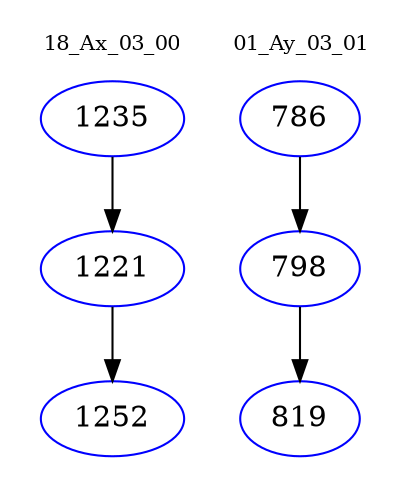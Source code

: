 digraph{
subgraph cluster_0 {
color = white
label = "18_Ax_03_00";
fontsize=10;
T0_1235 [label="1235", color="blue"]
T0_1235 -> T0_1221 [color="black"]
T0_1221 [label="1221", color="blue"]
T0_1221 -> T0_1252 [color="black"]
T0_1252 [label="1252", color="blue"]
}
subgraph cluster_1 {
color = white
label = "01_Ay_03_01";
fontsize=10;
T1_786 [label="786", color="blue"]
T1_786 -> T1_798 [color="black"]
T1_798 [label="798", color="blue"]
T1_798 -> T1_819 [color="black"]
T1_819 [label="819", color="blue"]
}
}
